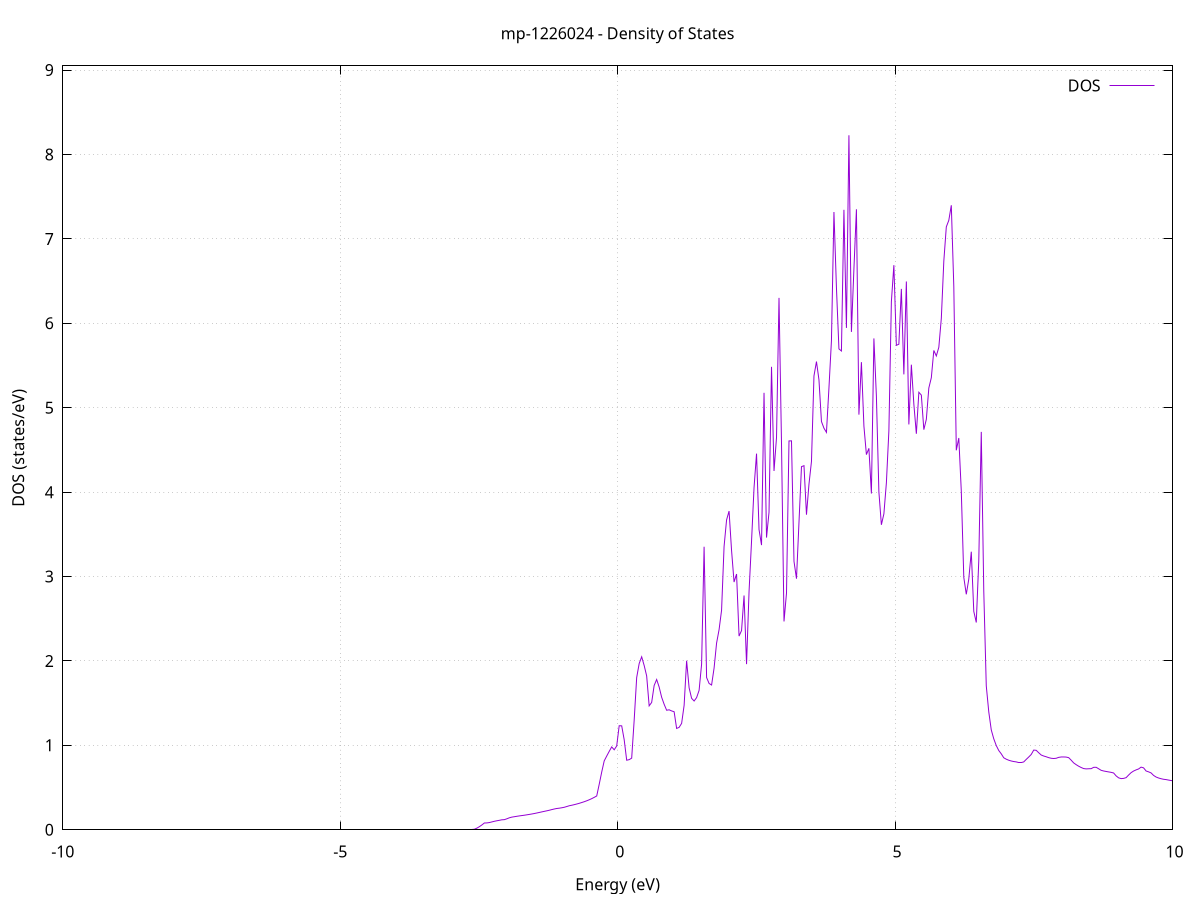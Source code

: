 set title 'mp-1226024 - Density of States'
set xlabel 'Energy (eV)'
set ylabel 'DOS (states/eV)'
set grid
set xrange [-10:10]
set yrange [0:9.050]
set xzeroaxis lt -1
set terminal png size 800,600
set output 'mp-1226024_dos_gnuplot.png'
plot '-' using 1:2 with lines title 'DOS'
-42.006100 0.000000
-41.961100 0.000000
-41.916100 0.000000
-41.871100 0.000000
-41.826100 0.000000
-41.781100 0.000000
-41.736100 0.000000
-41.691100 0.000000
-41.646100 0.000000
-41.601100 0.000000
-41.556100 0.000000
-41.511100 0.000000
-41.466100 0.000000
-41.421100 0.000000
-41.376100 0.000000
-41.331100 0.000000
-41.286100 0.000000
-41.241100 0.000000
-41.196100 0.000000
-41.151100 0.000000
-41.106000 0.000000
-41.061000 0.000000
-41.016000 0.000000
-40.971000 0.000000
-40.926000 0.000000
-40.881000 0.000000
-40.836000 0.000000
-40.791000 0.000000
-40.746000 0.000000
-40.701000 0.000000
-40.656000 0.000000
-40.611000 0.000000
-40.566000 0.000000
-40.521000 0.000000
-40.476000 0.000000
-40.431000 0.000000
-40.386000 0.000000
-40.341000 0.000000
-40.296000 0.000000
-40.251000 0.000000
-40.206000 0.000000
-40.161000 0.000000
-40.116000 0.000000
-40.070900 0.000000
-40.025900 0.000000
-39.980900 0.000000
-39.935900 0.000000
-39.890900 0.000000
-39.845900 0.000000
-39.800900 0.000000
-39.755900 0.000000
-39.710900 0.000000
-39.665900 0.000000
-39.620900 0.000000
-39.575900 0.000000
-39.530900 0.000000
-39.485900 0.000000
-39.440900 0.000000
-39.395900 0.000000
-39.350900 0.000000
-39.305900 0.000000
-39.260900 0.000000
-39.215900 0.000000
-39.170900 0.000000
-39.125900 0.000000
-39.080900 0.000000
-39.035800 0.000000
-38.990800 0.000000
-38.945800 0.000000
-38.900800 0.000000
-38.855800 0.000000
-38.810800 0.000000
-38.765800 0.000000
-38.720800 0.000000
-38.675800 0.000000
-38.630800 0.000000
-38.585800 0.000000
-38.540800 0.000000
-38.495800 0.000000
-38.450800 0.000000
-38.405800 0.000000
-38.360800 0.000000
-38.315800 0.000000
-38.270800 0.000000
-38.225800 0.000000
-38.180800 0.000000
-38.135800 0.000000
-38.090800 0.000000
-38.045800 0.000000
-38.000700 0.000000
-37.955700 0.000000
-37.910700 0.196500
-37.865700 1.803900
-37.820700 1.652100
-37.775700 1.922700
-37.730700 2.533300
-37.685700 1.939200
-37.640700 1.645900
-37.595700 1.005500
-37.550700 0.843900
-37.505700 0.897000
-37.460700 0.893900
-37.415700 0.884400
-37.370700 0.963100
-37.325700 1.202200
-37.280700 1.447700
-37.235700 4.266400
-37.190700 4.137000
-37.145700 7.573900
-37.100700 5.675100
-37.055700 3.791600
-37.010600 3.810100
-36.965600 2.608200
-36.920600 2.296100
-36.875600 1.903900
-36.830600 1.894000
-36.785600 1.656200
-36.740600 1.315100
-36.695600 0.000000
-36.650600 0.000000
-36.605600 0.000000
-36.560600 0.000000
-36.515600 0.000000
-36.470600 0.000000
-36.425600 0.000000
-36.380600 0.000000
-36.335600 0.000000
-36.290600 0.000000
-36.245600 0.000000
-36.200600 0.000000
-36.155600 0.000000
-36.110600 0.000000
-36.065600 0.000000
-36.020600 0.000000
-35.975500 0.000000
-35.930500 0.000000
-35.885500 0.000000
-35.840500 0.000000
-35.795500 0.000000
-35.750500 0.000000
-35.705500 0.000000
-35.660500 0.000000
-35.615500 0.000000
-35.570500 0.000000
-35.525500 0.000000
-35.480500 0.000000
-35.435500 0.000000
-35.390500 0.000000
-35.345500 0.000000
-35.300500 0.000000
-35.255500 0.000000
-35.210500 0.000000
-35.165500 0.000000
-35.120500 0.000000
-35.075500 0.000000
-35.030500 0.000000
-34.985500 0.000000
-34.940400 0.000000
-34.895400 0.000000
-34.850400 0.000000
-34.805400 0.000000
-34.760400 0.000000
-34.715400 0.000000
-34.670400 0.000000
-34.625400 0.000000
-34.580400 0.000000
-34.535400 0.000000
-34.490400 0.000000
-34.445400 0.000000
-34.400400 0.000000
-34.355400 0.000000
-34.310400 0.000000
-34.265400 0.000000
-34.220400 0.000000
-34.175400 0.000000
-34.130400 0.000000
-34.085400 0.000000
-34.040400 0.000000
-33.995400 0.000000
-33.950400 0.000000
-33.905300 0.000000
-33.860300 0.000000
-33.815300 0.000000
-33.770300 0.000000
-33.725300 0.000000
-33.680300 0.000000
-33.635300 0.000000
-33.590300 0.000000
-33.545300 0.000000
-33.500300 0.000000
-33.455300 0.000000
-33.410300 0.000000
-33.365300 0.000000
-33.320300 0.000000
-33.275300 0.000000
-33.230300 0.000000
-33.185300 0.000000
-33.140300 0.000000
-33.095300 0.000000
-33.050300 0.000000
-33.005300 0.000000
-32.960300 0.000000
-32.915300 0.000000
-32.870200 0.000000
-32.825200 0.000000
-32.780200 0.000000
-32.735200 0.000000
-32.690200 0.000000
-32.645200 0.000000
-32.600200 0.000000
-32.555200 0.000000
-32.510200 0.000000
-32.465200 0.000000
-32.420200 0.000000
-32.375200 0.000000
-32.330200 0.000000
-32.285200 0.000000
-32.240200 0.000000
-32.195200 0.000000
-32.150200 0.000000
-32.105200 0.000000
-32.060200 0.000000
-32.015200 0.000000
-31.970200 0.000000
-31.925200 0.000000
-31.880200 0.000000
-31.835100 0.000000
-31.790100 0.000000
-31.745100 0.000000
-31.700100 0.000000
-31.655100 0.000000
-31.610100 0.000000
-31.565100 0.000000
-31.520100 0.000000
-31.475100 0.000000
-31.430100 0.000000
-31.385100 0.000000
-31.340100 0.000000
-31.295100 0.000000
-31.250100 0.000000
-31.205100 0.000000
-31.160100 0.000000
-31.115100 0.000000
-31.070100 0.000000
-31.025100 0.000000
-30.980100 0.000000
-30.935100 0.000000
-30.890100 0.000000
-30.845100 0.000000
-30.800000 0.000000
-30.755000 0.000000
-30.710000 0.000000
-30.665000 0.000000
-30.620000 0.000000
-30.575000 0.000000
-30.530000 0.000000
-30.485000 0.000000
-30.440000 0.000000
-30.395000 0.000000
-30.350000 0.000000
-30.305000 0.000000
-30.260000 0.000000
-30.215000 0.000000
-30.170000 0.000000
-30.125000 0.000000
-30.080000 0.000000
-30.035000 0.000000
-29.990000 0.000000
-29.945000 0.000000
-29.900000 0.000000
-29.855000 0.000000
-29.810000 0.000000
-29.764900 0.000000
-29.719900 0.000000
-29.674900 0.000000
-29.629900 0.000000
-29.584900 0.000000
-29.539900 0.000000
-29.494900 0.000000
-29.449900 0.000000
-29.404900 0.000000
-29.359900 0.000000
-29.314900 0.000000
-29.269900 0.000000
-29.224900 0.000000
-29.179900 0.000000
-29.134900 0.000000
-29.089900 0.000000
-29.044900 0.000000
-28.999900 0.000000
-28.954900 0.000000
-28.909900 0.000000
-28.864900 0.000000
-28.819900 0.000000
-28.774900 0.000000
-28.729800 0.000000
-28.684800 0.000000
-28.639800 0.000000
-28.594800 0.000000
-28.549800 0.000000
-28.504800 0.000000
-28.459800 0.000000
-28.414800 0.000000
-28.369800 0.000000
-28.324800 0.000000
-28.279800 0.000000
-28.234800 0.000000
-28.189800 0.000000
-28.144800 0.000000
-28.099800 0.000000
-28.054800 0.000000
-28.009800 0.000000
-27.964800 0.000000
-27.919800 0.000000
-27.874800 0.000000
-27.829800 0.000000
-27.784800 0.000000
-27.739700 0.000000
-27.694700 0.000000
-27.649700 0.000000
-27.604700 0.000000
-27.559700 0.000000
-27.514700 0.000000
-27.469700 0.000000
-27.424700 0.000000
-27.379700 0.000000
-27.334700 0.000000
-27.289700 0.000000
-27.244700 0.000000
-27.199700 0.000000
-27.154700 0.000000
-27.109700 0.000000
-27.064700 0.000000
-27.019700 0.000000
-26.974700 0.000000
-26.929700 0.000000
-26.884700 0.000000
-26.839700 0.000000
-26.794700 0.000000
-26.749700 0.000000
-26.704600 0.000000
-26.659600 0.000000
-26.614600 0.000000
-26.569600 0.000000
-26.524600 0.000000
-26.479600 0.000000
-26.434600 0.000000
-26.389600 0.000000
-26.344600 0.000000
-26.299600 0.000000
-26.254600 0.000000
-26.209600 0.000000
-26.164600 0.000000
-26.119600 0.000000
-26.074600 0.000000
-26.029600 0.000000
-25.984600 0.000000
-25.939600 0.000000
-25.894600 0.000000
-25.849600 0.000000
-25.804600 0.000000
-25.759600 0.000000
-25.714600 0.000000
-25.669500 0.000000
-25.624500 0.000000
-25.579500 0.000000
-25.534500 0.000000
-25.489500 0.000000
-25.444500 0.000000
-25.399500 0.000000
-25.354500 0.000000
-25.309500 0.000000
-25.264500 0.000000
-25.219500 0.000000
-25.174500 0.000000
-25.129500 0.000000
-25.084500 0.000000
-25.039500 0.000000
-24.994500 0.000000
-24.949500 0.000000
-24.904500 0.000000
-24.859500 0.000000
-24.814500 0.000000
-24.769500 0.000000
-24.724500 0.000000
-24.679500 0.000000
-24.634400 0.000000
-24.589400 0.000000
-24.544400 0.000000
-24.499400 0.000000
-24.454400 0.000000
-24.409400 0.000000
-24.364400 0.000000
-24.319400 0.000000
-24.274400 0.000000
-24.229400 0.000000
-24.184400 0.000000
-24.139400 0.000000
-24.094400 0.000000
-24.049400 0.000000
-24.004400 0.000000
-23.959400 0.000000
-23.914400 0.000000
-23.869400 0.000000
-23.824400 0.000000
-23.779400 0.000000
-23.734400 0.000000
-23.689400 0.000000
-23.644400 0.000000
-23.599300 0.000000
-23.554300 0.000000
-23.509300 0.000000
-23.464300 0.000000
-23.419300 0.000000
-23.374300 0.000000
-23.329300 0.000000
-23.284300 0.000000
-23.239300 0.000000
-23.194300 0.000000
-23.149300 0.000000
-23.104300 0.000000
-23.059300 0.000000
-23.014300 0.000000
-22.969300 0.000000
-22.924300 0.000000
-22.879300 0.000000
-22.834300 0.000000
-22.789300 0.000000
-22.744300 0.000000
-22.699300 0.000000
-22.654300 0.000000
-22.609300 0.000000
-22.564200 0.000000
-22.519200 0.000000
-22.474200 0.000000
-22.429200 0.000000
-22.384200 0.000000
-22.339200 0.000000
-22.294200 0.000000
-22.249200 0.000000
-22.204200 0.000000
-22.159200 0.000000
-22.114200 0.000000
-22.069200 0.000000
-22.024200 0.000000
-21.979200 0.000000
-21.934200 0.000000
-21.889200 0.000000
-21.844200 0.000000
-21.799200 0.000000
-21.754200 0.000000
-21.709200 0.000000
-21.664200 0.000000
-21.619200 0.000000
-21.574200 0.000000
-21.529100 0.000000
-21.484100 0.000000
-21.439100 0.000000
-21.394100 0.000000
-21.349100 0.000000
-21.304100 0.000000
-21.259100 0.000000
-21.214100 0.000000
-21.169100 0.000000
-21.124100 0.000000
-21.079100 0.000000
-21.034100 0.000000
-20.989100 0.000000
-20.944100 0.000000
-20.899100 0.000000
-20.854100 0.000000
-20.809100 0.000000
-20.764100 0.000000
-20.719100 0.000000
-20.674100 0.000000
-20.629100 0.000000
-20.584100 0.000000
-20.539100 0.000000
-20.494000 0.000000
-20.449000 0.000000
-20.404000 0.000000
-20.359000 0.000000
-20.314000 0.000000
-20.269000 0.000000
-20.224000 0.000000
-20.179000 0.000000
-20.134000 0.000000
-20.089000 0.000000
-20.044000 0.000000
-19.999000 0.000000
-19.954000 0.000000
-19.909000 0.000000
-19.864000 0.000000
-19.819000 0.000000
-19.774000 0.000000
-19.729000 0.000000
-19.684000 0.000000
-19.639000 0.000000
-19.594000 0.000000
-19.549000 0.000000
-19.503900 0.000000
-19.458900 0.000000
-19.413900 0.000000
-19.368900 0.000000
-19.323900 0.000000
-19.278900 0.000000
-19.233900 0.000000
-19.188900 0.000000
-19.143900 0.000000
-19.098900 0.000000
-19.053900 0.000000
-19.008900 0.000000
-18.963900 0.000000
-18.918900 0.000000
-18.873900 0.000000
-18.828900 0.000000
-18.783900 0.000000
-18.738900 0.000000
-18.693900 0.000000
-18.648900 0.000000
-18.603900 0.000000
-18.558900 0.000000
-18.513900 0.000000
-18.468800 0.000000
-18.423800 0.000000
-18.378800 0.000000
-18.333800 0.000000
-18.288800 0.000000
-18.243800 0.000000
-18.198800 0.000000
-18.153800 0.000000
-18.108800 0.000000
-18.063800 0.000000
-18.018800 0.000000
-17.973800 0.000000
-17.928800 0.000000
-17.883800 0.000000
-17.838800 0.000000
-17.793800 0.000000
-17.748800 0.000000
-17.703800 0.000000
-17.658800 0.000000
-17.613800 0.000000
-17.568800 0.000000
-17.523800 0.000000
-17.478800 0.000000
-17.433700 0.000000
-17.388700 0.000000
-17.343700 0.000000
-17.298700 0.000000
-17.253700 0.000000
-17.208700 0.000000
-17.163700 0.000000
-17.118700 0.000000
-17.073700 0.000000
-17.028700 0.000000
-16.983700 0.000000
-16.938700 0.000000
-16.893700 0.000000
-16.848700 0.000000
-16.803700 0.000000
-16.758700 0.000000
-16.713700 0.000000
-16.668700 0.000000
-16.623700 0.000000
-16.578700 0.000000
-16.533700 0.000000
-16.488700 0.000000
-16.443700 0.000000
-16.398600 0.000000
-16.353600 0.000000
-16.308600 0.000000
-16.263600 0.000000
-16.218600 0.000000
-16.173600 0.000000
-16.128600 0.000000
-16.083600 0.000000
-16.038600 0.000000
-15.993600 0.000000
-15.948600 0.000000
-15.903600 0.000000
-15.858600 0.000000
-15.813600 0.000000
-15.768600 0.000000
-15.723600 0.000000
-15.678600 0.000000
-15.633600 0.000000
-15.588600 0.000000
-15.543600 0.000000
-15.498600 0.000000
-15.453600 0.000000
-15.408600 0.000000
-15.363500 0.000000
-15.318500 0.000000
-15.273500 0.000000
-15.228500 0.000000
-15.183500 0.000000
-15.138500 0.000000
-15.093500 0.000000
-15.048500 0.000000
-15.003500 0.000000
-14.958500 0.000000
-14.913500 0.000000
-14.868500 0.000000
-14.823500 0.000000
-14.778500 0.000000
-14.733500 0.000000
-14.688500 0.000000
-14.643500 0.000000
-14.598500 0.000000
-14.553500 0.000000
-14.508500 0.000000
-14.463500 0.000000
-14.418500 0.000000
-14.373500 0.000000
-14.328400 0.000000
-14.283400 0.000000
-14.238400 0.000000
-14.193400 0.000000
-14.148400 0.000000
-14.103400 0.000000
-14.058400 0.000000
-14.013400 0.000000
-13.968400 0.000000
-13.923400 0.000000
-13.878400 0.000000
-13.833400 0.000000
-13.788400 0.000000
-13.743400 0.000000
-13.698400 0.000000
-13.653400 0.000000
-13.608400 0.000000
-13.563400 0.000000
-13.518400 0.000000
-13.473400 0.000000
-13.428400 0.000000
-13.383400 0.000000
-13.338400 0.000000
-13.293300 0.000000
-13.248300 0.000000
-13.203300 0.000000
-13.158300 0.000000
-13.113300 0.000000
-13.068300 0.000000
-13.023300 0.000000
-12.978300 0.000000
-12.933300 0.000000
-12.888300 0.000000
-12.843300 0.000000
-12.798300 0.000000
-12.753300 0.000000
-12.708300 0.000000
-12.663300 0.000000
-12.618300 0.000000
-12.573300 0.000000
-12.528300 0.000000
-12.483300 0.000000
-12.438300 0.000000
-12.393300 0.000000
-12.348300 0.000000
-12.303300 0.000000
-12.258200 0.000000
-12.213200 0.000000
-12.168200 0.000000
-12.123200 0.000000
-12.078200 0.000000
-12.033200 0.000000
-11.988200 0.000000
-11.943200 0.000000
-11.898200 0.000000
-11.853200 0.000000
-11.808200 0.000000
-11.763200 0.000000
-11.718200 0.000000
-11.673200 0.000000
-11.628200 0.000000
-11.583200 0.000000
-11.538200 0.000000
-11.493200 0.000000
-11.448200 0.000000
-11.403200 0.000000
-11.358200 0.000000
-11.313200 0.000000
-11.268200 0.000000
-11.223100 0.000000
-11.178100 0.000000
-11.133100 0.000000
-11.088100 0.000000
-11.043100 0.000000
-10.998100 0.000000
-10.953100 0.000000
-10.908100 0.000000
-10.863100 0.000000
-10.818100 0.000000
-10.773100 0.000000
-10.728100 0.000000
-10.683100 0.000000
-10.638100 0.000000
-10.593100 0.000000
-10.548100 0.000000
-10.503100 0.000000
-10.458100 0.000000
-10.413100 0.000000
-10.368100 0.000000
-10.323100 0.000000
-10.278100 0.000000
-10.233000 0.000000
-10.188000 0.000000
-10.143000 0.000000
-10.098000 0.000000
-10.053000 0.000000
-10.008000 0.000000
-9.963000 0.000000
-9.918000 0.000000
-9.873000 0.000000
-9.828000 0.000000
-9.783000 0.000000
-9.738000 0.000000
-9.693000 0.000000
-9.648000 0.000000
-9.603000 0.000000
-9.558000 0.000000
-9.513000 0.000000
-9.468000 0.000000
-9.423000 0.000000
-9.378000 0.000000
-9.333000 0.000000
-9.288000 0.000000
-9.243000 0.000000
-9.197900 0.000000
-9.152900 0.000000
-9.107900 0.000000
-9.062900 0.000000
-9.017900 0.000000
-8.972900 0.000000
-8.927900 0.000000
-8.882900 0.000000
-8.837900 0.000000
-8.792900 0.000000
-8.747900 0.000000
-8.702900 0.000000
-8.657900 0.000000
-8.612900 0.000000
-8.567900 0.000000
-8.522900 0.000000
-8.477900 0.000000
-8.432900 0.000000
-8.387900 0.000000
-8.342900 0.000000
-8.297900 0.000000
-8.252900 0.000000
-8.207900 0.000000
-8.162800 0.000000
-8.117800 0.000000
-8.072800 0.000000
-8.027800 0.000000
-7.982800 0.000000
-7.937800 0.000000
-7.892800 0.000000
-7.847800 0.000000
-7.802800 0.000000
-7.757800 0.000000
-7.712800 0.000000
-7.667800 0.000000
-7.622800 0.000000
-7.577800 0.000000
-7.532800 0.000000
-7.487800 0.000000
-7.442800 0.000000
-7.397800 0.000000
-7.352800 0.000000
-7.307800 0.000000
-7.262800 0.000000
-7.217800 0.000000
-7.172800 0.000000
-7.127700 0.000000
-7.082700 0.000000
-7.037700 0.000000
-6.992700 0.000000
-6.947700 0.000000
-6.902700 0.000000
-6.857700 0.000000
-6.812700 0.000000
-6.767700 0.000000
-6.722700 0.000000
-6.677700 0.000000
-6.632700 0.000000
-6.587700 0.000000
-6.542700 0.000000
-6.497700 0.000000
-6.452700 0.000000
-6.407700 0.000000
-6.362700 0.000000
-6.317700 0.000000
-6.272700 0.000000
-6.227700 0.000000
-6.182700 0.000000
-6.137700 0.000000
-6.092600 0.000000
-6.047600 0.000000
-6.002600 0.000000
-5.957600 0.000000
-5.912600 0.000000
-5.867600 0.000000
-5.822600 0.000000
-5.777600 0.000000
-5.732600 0.000000
-5.687600 0.000000
-5.642600 0.000000
-5.597600 0.000000
-5.552600 0.000000
-5.507600 0.000000
-5.462600 0.000000
-5.417600 0.000000
-5.372600 0.000000
-5.327600 0.000000
-5.282600 0.000000
-5.237600 0.000000
-5.192600 0.000000
-5.147600 0.000000
-5.102600 0.000000
-5.057500 0.000000
-5.012500 0.000000
-4.967500 0.000000
-4.922500 0.000000
-4.877500 0.000000
-4.832500 0.000000
-4.787500 0.000000
-4.742500 0.000000
-4.697500 0.000000
-4.652500 0.000000
-4.607500 0.000000
-4.562500 0.000000
-4.517500 0.000000
-4.472500 0.000000
-4.427500 0.000000
-4.382500 0.000000
-4.337500 0.000000
-4.292500 0.000000
-4.247500 0.000000
-4.202500 0.000000
-4.157500 0.000000
-4.112500 0.000000
-4.067500 0.000000
-4.022400 0.000000
-3.977400 0.000000
-3.932400 0.000000
-3.887400 0.000000
-3.842400 0.000000
-3.797400 0.000000
-3.752400 0.000000
-3.707400 0.000000
-3.662400 0.000000
-3.617400 0.000000
-3.572400 0.000000
-3.527400 0.000000
-3.482400 0.000000
-3.437400 0.000000
-3.392400 0.000000
-3.347400 0.000000
-3.302400 0.000000
-3.257400 0.000000
-3.212400 0.000000
-3.167400 0.000000
-3.122400 0.000000
-3.077400 0.000000
-3.032400 0.000000
-2.987300 0.000000
-2.942300 0.000000
-2.897300 0.000000
-2.852300 0.000000
-2.807300 0.000000
-2.762300 0.000000
-2.717300 0.000000
-2.672300 0.000000
-2.627300 0.000000
-2.582300 0.006300
-2.537300 0.019400
-2.492300 0.036600
-2.447300 0.057000
-2.402300 0.080200
-2.357300 0.081300
-2.312300 0.085500
-2.267300 0.093000
-2.222300 0.100500
-2.177300 0.106700
-2.132300 0.112100
-2.087300 0.118200
-2.042300 0.119900
-1.997300 0.129900
-1.952200 0.141800
-1.907200 0.149900
-1.862200 0.154700
-1.817200 0.159700
-1.772200 0.164300
-1.727200 0.168400
-1.682200 0.172400
-1.637200 0.177200
-1.592200 0.181900
-1.547200 0.187000
-1.502200 0.192600
-1.457200 0.198800
-1.412200 0.205300
-1.367200 0.211900
-1.322200 0.218300
-1.277200 0.224600
-1.232200 0.231400
-1.187200 0.239100
-1.142200 0.246100
-1.097200 0.252200
-1.052200 0.255800
-1.007200 0.260800
-0.962100 0.266600
-0.917100 0.275400
-0.872100 0.284600
-0.827100 0.290600
-0.782100 0.297600
-0.737100 0.305300
-0.692100 0.313500
-0.647100 0.322800
-0.602100 0.332500
-0.557100 0.343300
-0.512100 0.355400
-0.467100 0.368900
-0.422100 0.384100
-0.377100 0.400500
-0.332100 0.539400
-0.287100 0.683900
-0.242100 0.816300
-0.197100 0.873200
-0.152100 0.928800
-0.107100 0.981900
-0.062100 0.947500
-0.017100 0.992900
0.027900 1.232700
0.073000 1.231400
0.118000 1.066400
0.163000 0.824000
0.208000 0.830800
0.253000 0.848700
0.298000 1.298400
0.343000 1.803200
0.388000 1.969200
0.433000 2.049300
0.478000 1.946500
0.523000 1.822800
0.568000 1.468200
0.613000 1.508400
0.658000 1.709200
0.703000 1.780400
0.748000 1.691400
0.793000 1.570300
0.838000 1.486900
0.883000 1.416100
0.928000 1.421300
0.973000 1.408100
1.018000 1.398300
1.063000 1.200500
1.108100 1.213400
1.153100 1.260500
1.198100 1.474400
1.243100 2.002700
1.288100 1.681500
1.333100 1.557500
1.378100 1.525500
1.423100 1.565600
1.468100 1.651900
1.513100 1.961100
1.558100 3.353300
1.603100 1.803700
1.648100 1.733200
1.693100 1.715000
1.738100 1.915400
1.783100 2.211200
1.828100 2.370900
1.873100 2.601100
1.918100 3.355800
1.963100 3.670400
2.008100 3.776000
2.053100 3.308700
2.098100 2.934700
2.143200 3.029800
2.188200 2.294400
2.233200 2.360300
2.278200 2.775500
2.323200 1.962200
2.368200 2.822400
2.413200 3.418800
2.458200 4.052600
2.503200 4.456000
2.548200 3.556000
2.593200 3.372500
2.638200 5.176800
2.683200 3.461600
2.728200 3.761400
2.773200 5.485000
2.818200 4.250900
2.863200 4.646700
2.908200 6.301700
2.953200 4.578400
2.998200 2.467900
3.043200 2.803600
3.088200 4.606600
3.133200 4.607700
3.178300 3.180500
3.223300 2.974600
3.268300 3.644100
3.313300 4.302000
3.358300 4.313400
3.403300 3.732400
3.448300 4.093800
3.493300 4.363700
3.538300 5.376700
3.583300 5.547000
3.628300 5.330300
3.673300 4.836700
3.718300 4.757700
3.763300 4.707900
3.808300 5.233900
3.853300 5.795000
3.898300 7.318800
3.943300 6.425200
3.988300 5.697000
4.033300 5.672400
4.078300 7.344700
4.123300 5.945100
4.168300 8.227600
4.213400 5.898300
4.258400 6.646500
4.303400 7.350800
4.348400 4.918300
4.393400 5.540000
4.438400 4.782400
4.483400 4.444600
4.528400 4.519200
4.573400 3.983600
4.618400 5.821400
4.663400 5.137800
4.708400 4.001900
4.753400 3.613100
4.798400 3.743000
4.843400 4.109300
4.888400 4.724900
4.933400 6.256700
4.978400 6.688800
5.023400 5.739200
5.068400 5.752600
5.113400 6.407900
5.158400 5.395100
5.203400 6.495600
5.248500 4.801900
5.293500 5.510000
5.338500 5.041700
5.383500 4.691500
5.428500 5.183100
5.473500 5.149600
5.518500 4.740200
5.563500 4.862600
5.608500 5.233900
5.653500 5.355900
5.698500 5.678800
5.743500 5.613300
5.788500 5.716100
5.833500 6.057900
5.878500 6.736800
5.923500 7.142500
5.968500 7.220200
6.013500 7.398600
6.058500 6.437400
6.103500 4.495800
6.148500 4.641400
6.193500 4.012800
6.238500 2.991500
6.283600 2.789200
6.328600 2.969800
6.373600 3.294500
6.418600 2.587300
6.463600 2.455800
6.508600 3.185800
6.553600 4.714200
6.598600 2.830000
6.643600 1.705700
6.688600 1.397500
6.733600 1.183400
6.778600 1.078100
6.823600 0.998200
6.868600 0.939200
6.913600 0.900000
6.958600 0.853100
7.003600 0.836300
7.048600 0.823900
7.093600 0.814900
7.138600 0.808400
7.183600 0.804200
7.228600 0.801500
7.273700 0.801500
7.318700 0.803800
7.363700 0.833700
7.408700 0.862000
7.453700 0.892000
7.498700 0.944300
7.543700 0.941300
7.588700 0.912600
7.633700 0.885700
7.678700 0.873900
7.723700 0.865000
7.768700 0.854500
7.813700 0.847100
7.858700 0.844300
7.903700 0.847100
7.948700 0.857900
7.993700 0.862300
8.038700 0.862700
8.083700 0.861200
8.128700 0.854500
8.173700 0.824800
8.218700 0.792400
8.263700 0.771400
8.308800 0.753000
8.353800 0.737700
8.398800 0.725100
8.443800 0.721300
8.488800 0.722900
8.533800 0.723900
8.578800 0.739700
8.623800 0.740500
8.668800 0.722800
8.713800 0.704600
8.758800 0.696600
8.803800 0.690800
8.848800 0.685500
8.893800 0.680400
8.938800 0.672900
8.983800 0.638500
9.028800 0.615300
9.073800 0.606200
9.118800 0.608800
9.163800 0.617500
9.208800 0.648300
9.253800 0.676700
9.298800 0.695900
9.343900 0.709500
9.388900 0.720700
9.433900 0.742100
9.478900 0.733600
9.523900 0.696600
9.568900 0.686300
9.613900 0.673600
9.658900 0.644100
9.703900 0.625100
9.748900 0.613400
9.793900 0.604900
9.838900 0.598200
9.883900 0.594600
9.928900 0.588800
9.973900 0.583600
10.018900 0.578600
10.063900 0.573600
10.108900 0.567200
10.153900 0.559600
10.198900 0.549800
10.243900 0.540700
10.288900 0.531000
10.333900 0.520200
10.379000 0.509900
10.424000 0.502700
10.469000 0.498000
10.514000 0.494800
10.559000 0.493000
10.604000 0.495800
10.649000 0.505300
10.694000 0.532600
10.739000 0.568200
10.784000 0.581500
10.829000 0.583000
10.874000 0.580200
10.919000 0.577100
10.964000 0.572300
11.009000 0.574600
11.054000 0.505100
11.099000 0.434100
11.144000 0.425800
11.189000 0.424600
11.234000 0.424000
11.279000 0.423500
11.324000 0.436100
11.369000 0.447800
11.414100 0.469500
11.459100 0.499000
11.504100 0.509300
11.549100 0.514500
11.594100 0.502500
11.639100 0.515100
11.684100 0.409000
11.729100 0.299800
11.774100 0.297700
11.819100 0.297100
11.864100 0.297100
11.909100 0.297600
11.954100 0.299000
11.999100 0.301500
12.044100 0.304800
12.089100 0.306000
12.134100 0.307900
12.179100 0.313900
12.224100 0.321800
12.269100 0.323100
12.314100 0.324400
12.359100 0.324800
12.404100 0.338200
12.449200 0.394000
12.494200 0.497000
12.539200 0.595400
12.584200 0.750600
12.629200 0.722400
12.674200 0.667800
12.719200 0.588500
12.764200 0.582700
12.809200 0.542600
12.854200 0.531200
12.899200 0.526400
12.944200 0.588900
12.989200 0.737100
13.034200 0.640900
13.079200 0.573900
13.124200 0.519800
13.169200 0.475900
13.214200 0.440700
13.259200 0.397300
13.304200 0.460200
13.349200 0.463900
13.394200 0.427500
13.439200 0.443900
13.484300 0.606000
13.529300 0.639500
13.574300 0.622200
13.619300 0.623500
13.664300 0.637000
13.709300 0.645500
13.754300 0.811200
13.799300 0.886700
13.844300 0.810100
13.889300 0.804800
13.934300 0.821000
13.979300 0.838200
14.024300 0.890400
14.069300 0.938400
14.114300 0.955500
14.159300 0.920200
14.204300 0.877100
14.249300 0.819400
14.294300 0.752400
14.339300 0.679000
14.384300 0.635300
14.429300 0.600200
14.474300 0.580800
14.519400 0.564200
14.564400 0.550300
14.609400 0.539600
14.654400 0.574100
14.699400 0.611000
14.744400 0.664900
14.789400 0.754000
14.834400 0.844700
14.879400 0.677600
14.924400 0.598300
14.969400 0.557700
15.014400 0.546400
15.059400 0.534200
15.104400 0.519200
15.149400 0.505200
15.194400 0.489500
15.239400 0.477400
15.284400 0.473800
15.329400 0.480400
15.374400 0.496200
15.419400 0.528100
15.464400 0.574600
15.509400 0.618400
15.554500 0.667000
15.599500 0.708700
15.644500 0.734800
15.689500 0.743100
15.734500 0.891600
15.779500 0.730100
15.824500 0.689500
15.869500 0.711600
15.914500 0.650000
15.959500 0.649400
16.004500 0.640000
16.049500 0.631300
16.094500 0.623500
16.139500 0.619100
16.184500 0.638900
16.229500 0.655900
16.274500 0.655700
16.319500 0.672800
16.364500 0.747800
16.409500 0.884600
16.454500 1.101900
16.499500 1.157800
16.544600 1.184000
16.589600 1.108800
16.634600 1.032400
16.679600 0.981400
16.724600 0.909700
16.769600 0.831200
16.814600 0.813500
16.859600 0.800700
16.904600 0.795100
16.949600 0.795200
16.994600 0.798300
17.039600 0.813600
17.084600 0.865400
17.129600 0.863000
17.174600 0.875700
17.219600 0.878600
17.264600 0.870800
17.309600 0.827700
17.354600 0.795300
17.399600 0.815600
17.444600 0.842500
17.489600 0.849900
17.534600 0.842300
17.579700 0.869000
17.624700 0.902600
17.669700 0.938200
17.714700 0.970100
17.759700 1.002900
17.804700 1.033300
17.849700 1.083900
17.894700 1.092400
17.939700 1.070900
17.984700 1.026200
18.029700 1.010500
18.074700 1.007100
18.119700 0.994600
18.164700 0.982800
18.209700 0.989400
18.254700 1.013100
18.299700 1.032100
18.344700 1.073600
18.389700 1.112000
18.434700 1.096400
18.479700 1.038700
18.524700 1.037300
18.569700 0.998400
18.614800 0.978400
18.659800 0.956700
18.704800 0.937100
18.749800 0.928600
18.794800 0.928300
18.839800 0.960300
18.884800 0.985700
18.929800 1.017100
18.974800 1.036800
19.019800 1.078200
19.064800 1.096400
19.109800 1.098000
19.154800 1.115500
19.199800 1.119800
19.244800 1.120400
19.289800 1.119600
19.334800 1.107300
19.379800 1.084600
19.424800 1.048700
19.469800 1.022700
19.514800 1.008000
19.559800 1.004800
19.604800 1.017900
19.649900 1.092300
19.694900 1.209100
19.739900 1.128200
19.784900 1.057500
19.829900 1.068800
19.874900 1.072900
19.919900 1.081500
19.964900 1.087500
20.009900 1.108500
20.054900 1.134400
20.099900 1.156800
20.144900 1.184700
20.189900 1.148100
20.234900 1.095300
20.279900 1.082800
20.324900 1.085500
20.369900 1.068000
20.414900 1.061400
20.459900 1.118000
20.504900 1.143700
20.549900 1.126200
20.594900 1.070900
20.639900 1.060700
20.685000 1.066200
20.730000 1.088800
20.775000 1.137800
20.820000 1.185400
20.865000 1.209000
20.910000 1.207200
20.955000 1.185900
21.000000 1.183200
21.045000 1.189700
21.090000 1.169600
21.135000 1.139700
21.180000 1.128500
21.225000 1.128700
21.270000 1.140600
21.315000 1.162900
21.360000 1.180500
21.405000 1.192200
21.450000 1.203600
21.495000 1.253400
21.540000 1.267600
21.585000 1.226400
21.630000 1.239100
21.675000 1.260600
21.720100 1.268700
21.765100 1.272400
21.810100 1.273700
21.855100 1.264500
21.900100 1.216700
21.945100 1.167000
21.990100 1.140800
22.035100 1.115800
22.080100 1.104200
22.125100 1.093300
22.170100 1.082400
22.215100 1.076800
22.260100 1.081000
22.305100 1.079400
22.350100 1.090200
22.395100 1.098400
22.440100 1.089100
22.485100 1.086000
22.530100 1.071300
22.575100 1.054400
22.620100 1.046000
22.665100 1.045700
22.710100 1.045400
22.755200 1.022300
22.800200 1.011100
22.845200 1.012400
22.890200 1.037100
22.935200 1.052700
22.980200 1.072800
23.025200 1.066700
23.070200 1.051500
23.115200 1.042500
23.160200 1.026600
23.205200 1.009400
23.250200 0.992900
23.295200 0.983600
23.340200 0.977000
23.385200 0.974600
23.430200 0.988300
23.475200 1.007900
23.520200 1.032500
23.565200 1.054100
23.610200 1.081200
23.655200 1.109200
23.700200 1.149100
23.745200 1.220800
23.790300 1.043300
23.835300 1.063700
23.880300 1.083000
23.925300 1.100300
23.970300 1.106300
24.015300 1.063200
24.060300 1.045200
24.105300 1.054000
24.150300 1.030100
24.195300 1.003600
24.240300 1.000400
24.285300 0.995700
24.330300 0.971600
24.375300 0.961100
24.420300 0.951000
24.465300 0.940000
24.510300 0.928100
24.555300 0.918700
24.600300 0.915100
24.645300 0.915700
24.690300 0.947500
24.735300 0.940400
24.780300 0.945100
24.825400 0.945100
24.870400 0.939600
24.915400 0.934600
24.960400 0.938000
25.005400 0.947200
25.050400 0.959900
25.095400 0.973500
25.140400 0.990400
25.185400 1.002500
25.230400 1.001500
25.275400 1.008700
25.320400 1.011100
25.365400 1.025500
25.410400 1.040100
25.455400 1.033400
25.500400 1.036000
25.545400 1.050700
25.590400 1.081400
25.635400 1.114300
25.680400 1.116600
25.725400 1.064300
25.770400 1.016800
25.815500 0.991200
25.860500 0.993500
25.905500 1.004500
25.950500 1.003700
25.995500 0.991000
26.040500 0.979300
26.085500 0.968500
26.130500 0.962000
26.175500 0.951200
26.220500 0.945300
26.265500 0.991500
26.310500 0.949600
26.355500 0.960100
26.400500 0.963800
26.445500 0.959000
26.490500 0.959600
26.535500 0.967000
26.580500 0.970900
26.625500 0.961800
26.670500 0.955700
26.715500 0.963300
26.760500 0.976300
26.805500 0.997000
26.850600 1.029500
26.895600 1.060600
26.940600 1.115100
26.985600 1.167900
27.030600 1.172800
27.075600 1.161100
27.120600 1.120300
27.165600 1.086200
27.210600 1.059600
27.255600 1.033500
27.300600 1.024300
27.345600 1.017100
27.390600 1.011300
27.435600 1.002900
27.480600 0.988600
27.525600 0.975400
27.570600 0.964400
27.615600 0.955400
27.660600 0.954700
27.705600 1.001200
27.750600 1.043800
27.795600 1.066200
27.840600 1.264200
27.885700 1.266900
27.930700 1.325700
27.975700 1.374100
28.020700 1.384700
28.065700 1.379000
28.110700 1.368000
28.155700 1.413700
28.200700 1.480700
28.245700 1.532600
28.290700 1.592400
28.335700 1.527000
28.380700 1.528800
28.425700 1.530500
28.470700 1.522300
28.515700 1.529800
28.560700 1.496100
28.605700 1.441400
28.650700 1.369100
28.695700 1.317700
28.740700 1.296100
28.785700 1.271900
28.830700 1.282200
28.875700 1.323700
28.920800 1.388700
28.965800 1.369200
29.010800 1.342800
29.055800 1.322700
29.100800 1.307700
29.145800 1.310800
29.190800 1.351800
29.235800 1.463000
29.280800 1.406700
29.325800 1.393600
29.370800 1.388000
29.415800 1.373600
29.460800 1.365300
29.505800 1.373500
29.550800 1.390600
29.595800 1.388100
29.640800 1.368800
29.685800 1.328400
29.730800 1.295700
29.775800 1.360900
29.820800 1.371900
29.865800 1.450300
29.910800 1.354600
29.955900 1.307000
30.000900 1.270900
30.045900 1.257300
30.090900 1.267400
30.135900 1.294500
30.180900 1.322700
30.225900 1.468200
30.270900 1.389400
30.315900 1.335000
30.360900 1.279900
30.405900 1.267500
30.450900 1.259000
30.495900 1.274100
30.540900 1.210300
30.585900 1.137200
30.630900 1.111600
30.675900 1.090100
30.720900 1.114900
30.765900 1.188900
30.810900 1.211400
30.855900 1.218400
30.900900 1.199500
30.945900 1.168700
30.991000 1.155400
31.036000 1.156900
31.081000 1.163700
31.126000 1.145300
31.171000 1.143900
31.216000 1.152200
31.261000 1.147800
31.306000 1.087600
31.351000 1.065900
31.396000 1.078700
31.441000 1.058900
31.486000 1.041900
31.531000 1.086200
31.576000 1.101800
31.621000 1.130200
31.666000 1.161700
31.711000 1.163800
31.756000 1.141400
31.801000 1.127200
31.846000 1.110300
31.891000 1.078600
31.936000 1.029700
31.981000 0.938500
32.026100 0.867000
32.071100 0.850700
32.116100 0.871100
32.161100 0.906500
32.206100 0.952800
32.251100 1.005400
32.296100 1.010000
32.341100 0.997900
32.386100 0.979700
32.431100 0.949200
32.476100 0.915800
32.521100 0.902100
32.566100 0.891200
32.611100 0.856500
32.656100 0.834200
32.701100 0.812500
32.746100 0.773000
32.791100 0.762300
32.836100 0.767000
32.881100 0.671200
32.926100 0.653700
32.971100 0.692700
33.016100 0.669400
33.061200 0.709500
33.106200 0.755400
33.151200 0.823100
33.196200 0.895600
33.241200 0.964200
33.286200 1.024500
33.331200 1.136500
33.376200 1.257900
33.421200 1.364500
33.466200 1.438100
33.511200 1.511300
33.556200 1.467400
33.601200 1.671300
33.646200 1.802300
33.691200 2.054600
33.736200 2.480800
33.781200 6.600800
33.826200 2.420600
33.871200 2.231900
33.916200 2.123500
33.961200 1.929400
34.006200 1.938900
34.051300 1.556400
34.096300 1.564000
34.141300 1.670400
34.186300 1.730900
34.231300 1.815400
34.276300 1.821000
34.321300 1.768100
34.366300 1.667100
34.411300 1.591600
34.456300 1.532300
34.501300 1.445300
34.546300 1.428300
34.591300 1.456300
34.636300 1.618900
34.681300 1.753000
34.726300 1.764900
34.771300 1.758700
34.816300 1.792900
34.861300 1.915300
34.906300 1.817700
34.951300 1.746700
34.996300 1.682500
35.041300 1.570000
35.086400 1.500200
35.131400 1.538900
35.176400 1.510500
35.221400 1.494000
35.266400 1.471200
35.311400 1.419900
35.356400 1.360600
35.401400 1.329500
35.446400 1.294300
35.491400 1.238900
35.536400 1.226900
35.581400 1.208400
35.626400 1.192500
35.671400 1.179500
35.716400 1.184100
35.761400 1.106500
35.806400 1.049300
35.851400 1.052000
35.896400 1.093200
35.941400 1.146600
35.986400 1.248500
36.031400 1.474400
36.076400 1.411100
36.121500 1.407700
36.166500 1.309400
36.211500 1.251600
36.256500 1.266100
36.301500 1.255100
36.346500 1.240600
36.391500 1.208400
36.436500 1.188800
36.481500 1.186300
36.526500 1.172900
36.571500 1.194400
36.616500 1.178100
36.661500 1.267000
36.706500 1.384200
36.751500 1.466100
36.796500 1.503800
36.841500 1.487800
36.886500 1.444300
36.931500 1.424200
36.976500 1.409200
37.021500 1.399100
37.066500 1.400600
37.111500 1.416100
37.156600 1.459100
37.201600 1.518400
37.246600 1.573200
37.291600 1.599000
37.336600 1.596700
37.381600 1.579500
37.426600 1.540300
37.471600 1.402500
37.516600 1.319500
37.561600 1.252100
37.606600 1.194300
37.651600 1.158900
37.696600 1.139400
37.741600 1.150000
37.786600 1.146700
37.831600 1.118300
37.876600 1.084500
37.921600 1.068900
37.966600 1.071300
38.011600 1.062800
38.056600 1.054300
38.101600 1.071700
38.146600 1.068600
38.191700 1.084200
38.236700 1.072500
38.281700 1.193200
38.326700 1.092900
38.371700 1.075200
38.416700 1.057700
38.461700 1.047000
38.506700 1.024500
38.551700 1.015200
38.596700 0.996700
38.641700 0.990700
38.686700 0.955900
38.731700 0.978800
38.776700 0.983900
38.821700 1.008700
38.866700 1.018300
38.911700 1.014200
38.956700 1.008100
39.001700 1.002100
39.046700 0.988100
39.091700 0.979500
39.136700 0.980800
39.181700 0.989200
39.226800 1.009900
39.271800 1.041500
39.316800 1.053000
39.361800 1.063900
39.406800 0.975300
39.451800 0.967700
39.496800 0.969900
39.541800 0.981000
39.586800 1.003500
39.631800 1.032700
39.676800 1.041100
39.721800 1.036700
39.766800 1.030000
39.811800 1.016700
39.856800 1.006400
39.901800 1.019200
39.946800 1.031100
39.991800 1.002000
40.036800 0.986300
40.081800 0.984300
40.126800 0.966900
40.171800 0.947300
40.216800 0.913300
40.261900 0.881900
40.306900 0.866300
40.351900 0.853800
40.396900 0.846700
40.441900 0.843000
40.486900 0.834700
40.531900 0.832600
40.576900 0.848200
40.621900 0.882000
40.666900 0.885700
40.711900 0.868300
40.756900 0.779000
40.801900 0.715100
40.846900 0.685200
40.891900 0.673900
40.936900 0.661000
40.981900 0.642200
41.026900 0.617500
41.071900 0.592200
41.116900 0.551400
41.161900 0.525100
41.206900 0.505600
41.251900 0.469600
41.297000 0.454700
41.342000 0.481400
41.387000 0.506100
41.432000 0.496200
41.477000 0.523400
41.522000 0.538700
41.567000 0.399400
41.612000 0.330300
41.657000 0.274500
41.702000 0.240100
41.747000 0.220400
41.792000 0.210500
41.837000 0.198300
41.882000 0.183500
41.927000 0.164800
41.972000 0.143500
42.017000 0.119400
42.062000 0.096700
42.107000 0.081800
42.152000 0.075700
42.197000 0.070100
42.242000 0.064900
42.287000 0.060100
42.332100 0.055600
42.377100 0.051500
42.422100 0.047700
42.467100 0.044300
42.512100 0.041000
42.557100 0.038000
42.602100 0.035100
42.647100 0.032300
42.692100 0.029800
42.737100 0.027400
42.782100 0.025200
42.827100 0.023200
42.872100 0.021400
42.917100 0.019600
42.962100 0.017900
43.007100 0.016300
43.052100 0.014800
43.097100 0.013400
43.142100 0.012100
43.187100 0.010900
43.232100 0.009700
43.277100 0.008700
43.322200 0.007700
43.367200 0.006700
43.412200 0.005800
43.457200 0.005000
43.502200 0.004200
43.547200 0.003500
43.592200 0.002900
43.637200 0.002300
43.682200 0.001800
43.727200 0.001300
43.772200 0.000900
43.817200 0.000500
43.862200 0.000200
43.907200 0.000000
43.952200 0.000000
43.997200 0.000000
44.042200 0.000000
44.087200 0.000000
44.132200 0.000000
44.177200 0.000000
44.222200 0.000000
44.267200 0.000000
44.312200 0.000000
44.357300 0.000000
44.402300 0.000000
44.447300 0.000000
44.492300 0.000000
44.537300 0.000000
44.582300 0.000000
44.627300 0.000000
44.672300 0.000000
44.717300 0.000000
44.762300 0.000000
44.807300 0.000000
44.852300 0.000000
44.897300 0.000000
44.942300 0.000000
44.987300 0.000000
45.032300 0.000000
45.077300 0.000000
45.122300 0.000000
45.167300 0.000000
45.212300 0.000000
45.257300 0.000000
45.302300 0.000000
45.347300 0.000000
45.392400 0.000000
45.437400 0.000000
45.482400 0.000000
45.527400 0.000000
45.572400 0.000000
45.617400 0.000000
45.662400 0.000000
45.707400 0.000000
45.752400 0.000000
45.797400 0.000000
45.842400 0.000000
45.887400 0.000000
45.932400 0.000000
45.977400 0.000000
46.022400 0.000000
46.067400 0.000000
46.112400 0.000000
46.157400 0.000000
46.202400 0.000000
46.247400 0.000000
46.292400 0.000000
46.337400 0.000000
46.382400 0.000000
46.427500 0.000000
46.472500 0.000000
46.517500 0.000000
46.562500 0.000000
46.607500 0.000000
46.652500 0.000000
46.697500 0.000000
46.742500 0.000000
46.787500 0.000000
46.832500 0.000000
46.877500 0.000000
46.922500 0.000000
46.967500 0.000000
47.012500 0.000000
47.057500 0.000000
47.102500 0.000000
47.147500 0.000000
47.192500 0.000000
47.237500 0.000000
47.282500 0.000000
47.327500 0.000000
47.372500 0.000000
47.417500 0.000000
47.462600 0.000000
47.507600 0.000000
47.552600 0.000000
47.597600 0.000000
47.642600 0.000000
47.687600 0.000000
47.732600 0.000000
47.777600 0.000000
47.822600 0.000000
47.867600 0.000000
47.912600 0.000000
47.957600 0.000000
48.002600 0.000000
e
